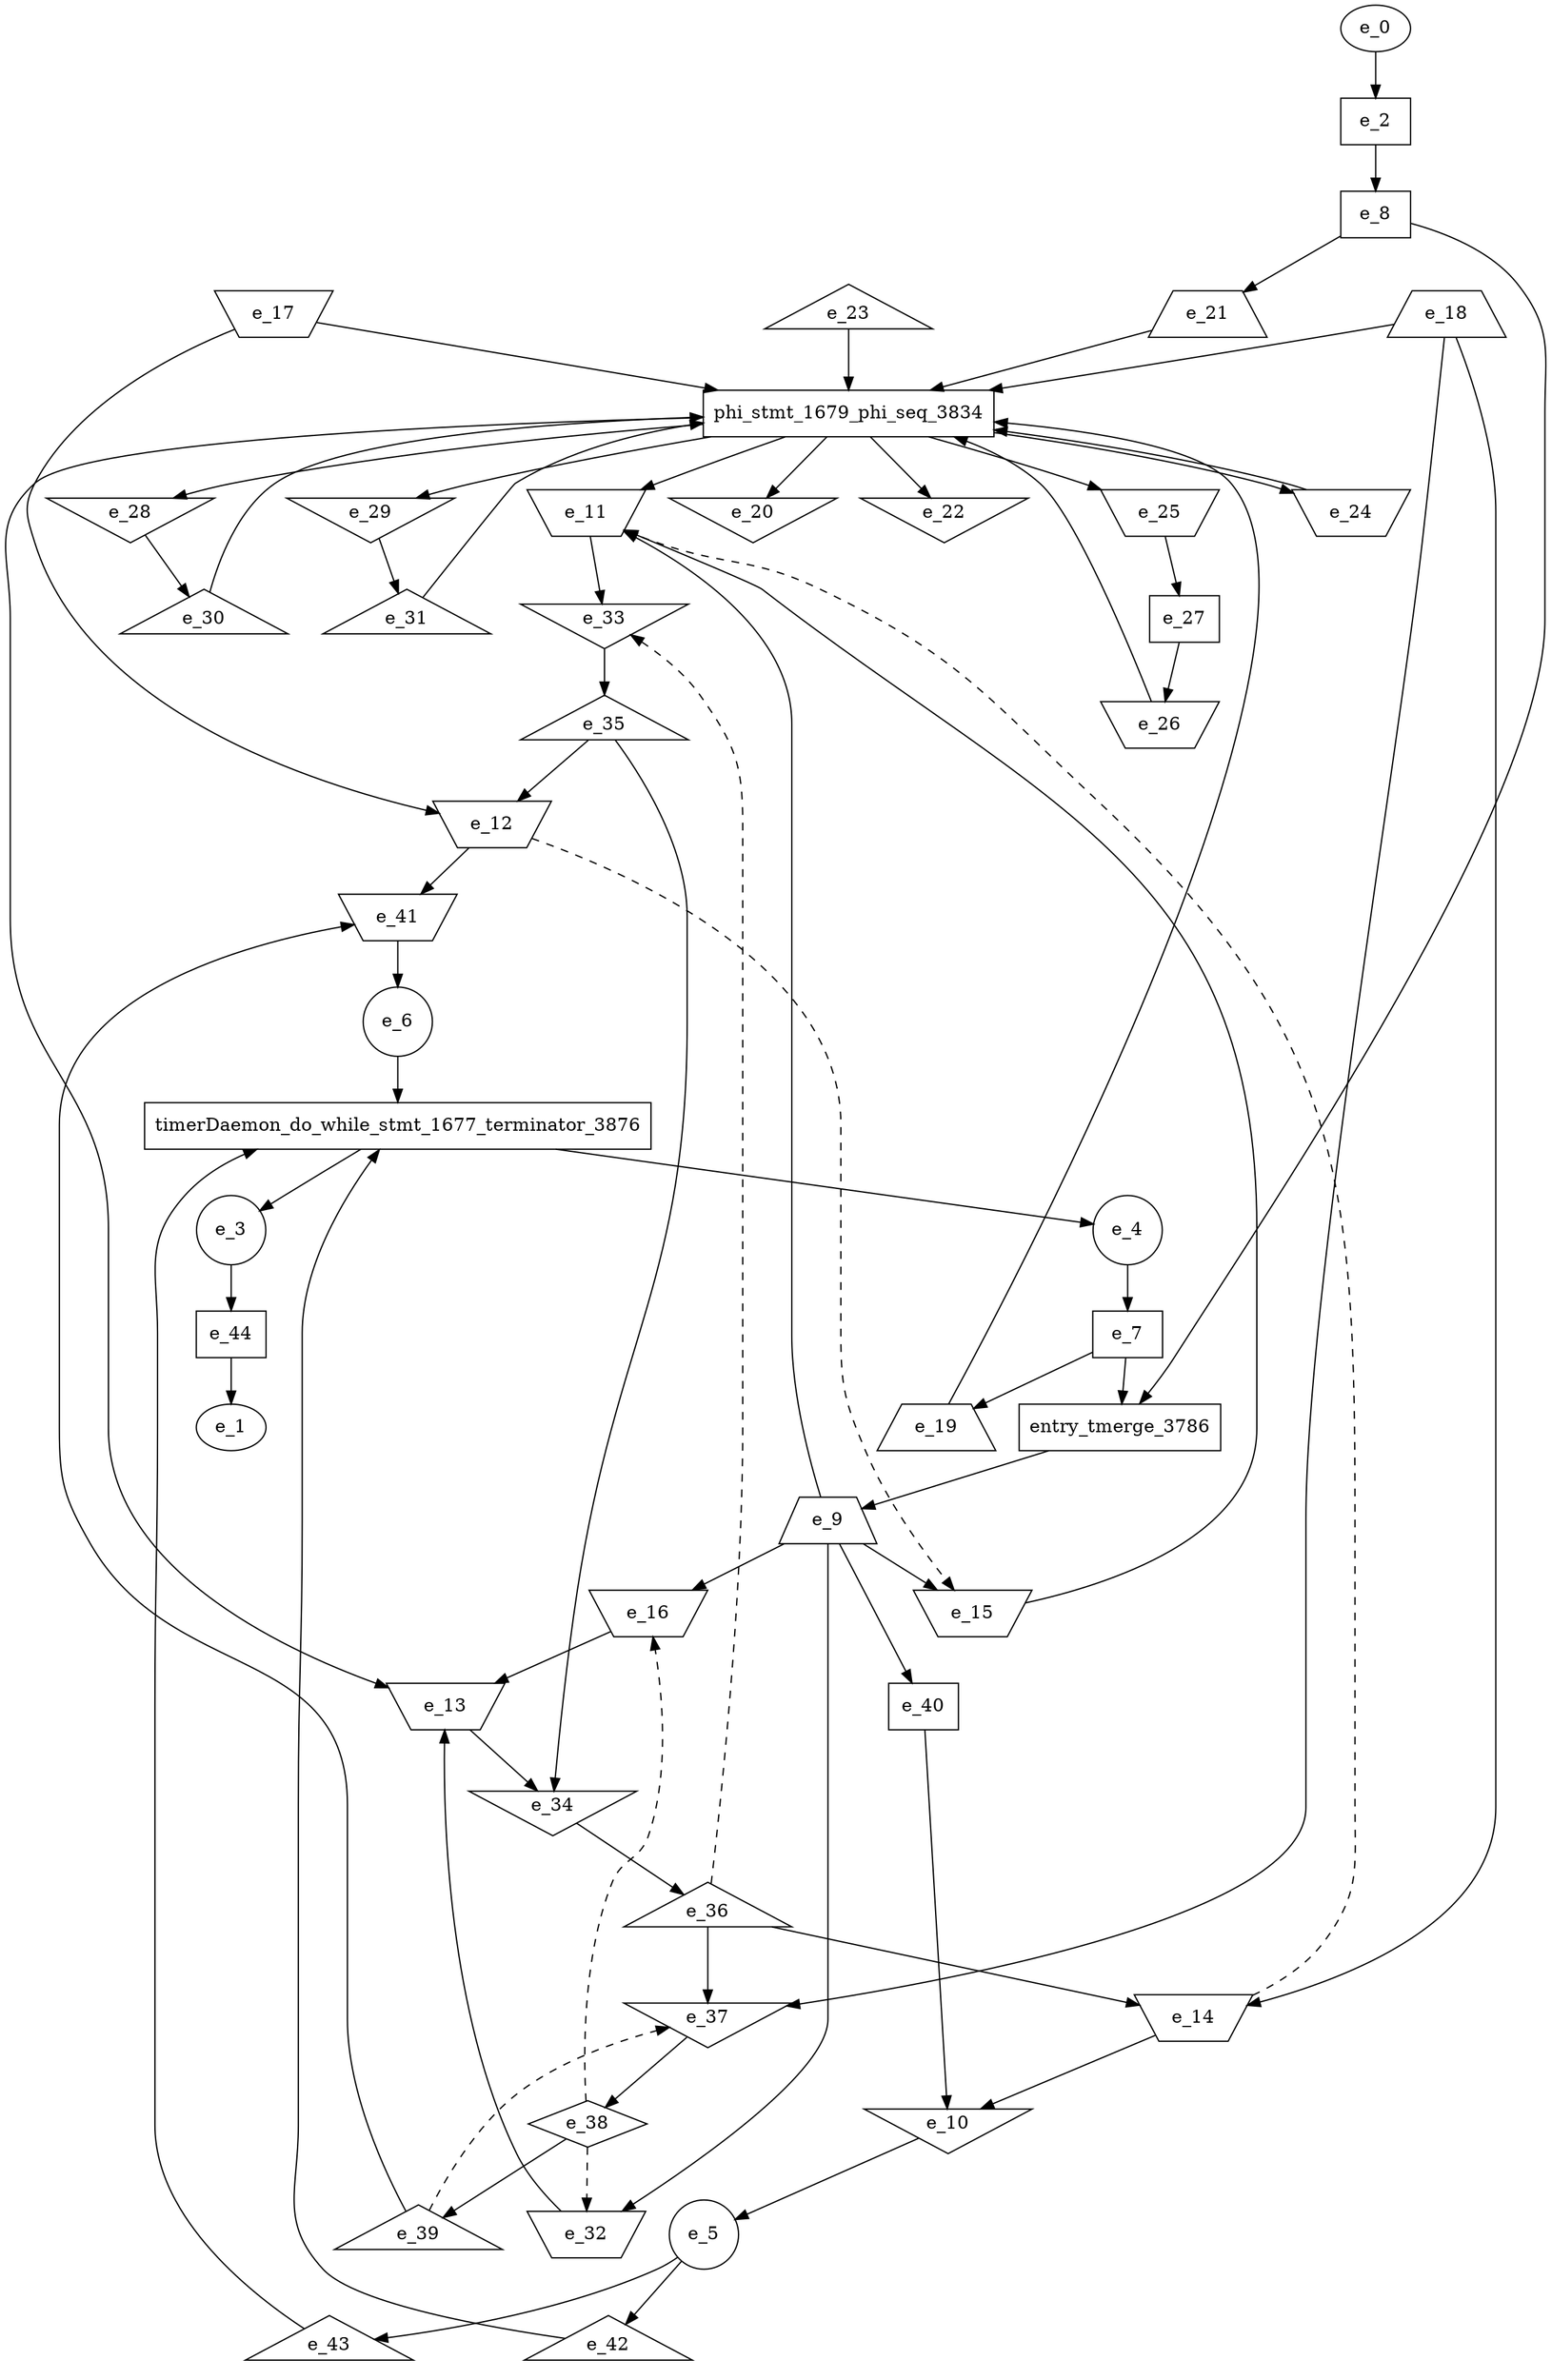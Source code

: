digraph control_path {
  e_0: entry_node : n ;
  e_1: exit_node : s ;
  e_2 [shape = dot];
  e_3 [shape = circle];
  e_4 [shape = circle];
  e_5 [shape = circle];
  e_6 [shape = circle];
  e_7 [shape = dot];
  e_8 [shape = dot];
  e_9 [shape = trapezium];
  e_10 [shape = invtriangle];
  e_11 [shape = invtrapezium];
  e_12 [shape = invtrapezium];
  e_13 [shape = invtrapezium];
  e_14 [shape = invtrapezium];
  e_15 [shape = invtrapezium];
  e_16 [shape = invtrapezium];
  e_17 [shape = invtrapezium];
  e_18 [shape = trapezium];
  e_19 [shape = trapezium];
  e_20 [shape = invtriangle];
  e_21 [shape = trapezium];
  e_22 [shape = invtriangle];
  e_23 [shape = triangle];
  e_24 [shape = invtrapezium];
  e_25 [shape = invtrapezium];
  e_26 [shape = invtrapezium];
  e_27 [shape = dot];
  e_28 [shape = invtriangle];
  e_29 [shape = invtriangle];
  e_30 [shape = triangle];
  e_31 [shape = triangle];
  e_32 [shape = invtrapezium];
  e_33 [shape = invtriangle];
  e_34 [shape = invtriangle];
  e_35 [shape = triangle];
  e_36 [shape = triangle];
  e_37 [shape = invtriangle];
  e_38 [shape = diamond];
  e_39 [shape = triangle];
  e_40 [shape = dot];
  e_41 [shape = invtrapezium];
  e_42 [shape = triangle];
  e_43 [shape = triangle];
  e_44 [shape = dot];
  e_44 -> e_1;
  e_0 -> e_2;
  e_10 -> e_5;
  e_41 -> e_6;
  e_4 -> e_7;
  e_2 -> e_8;
  e_14 -> e_10;
  e_40 -> e_10;
  e_9 -> e_11;
  e_15 -> e_11;
  e_14 -> e_11[style = dashed];
  e_17 -> e_12;
  e_35 -> e_12;
  e_16 -> e_13;
  e_32 -> e_13;
  e_18 -> e_14;
  e_36 -> e_14;
  e_9 -> e_15;
  e_12 -> e_15[style = dashed];
  e_9 -> e_16;
  e_38 -> e_16[style = dashed];
  e_7 -> e_19;
  e_8 -> e_21;
  e_27 -> e_26;
  e_25 -> e_27;
  e_28 -> e_30;
  e_29 -> e_31;
  e_9 -> e_32;
  e_38 -> e_32[style = dashed];
  e_11 -> e_33;
  e_36 -> e_33[style = dashed];
  e_13 -> e_34;
  e_35 -> e_34;
  e_33 -> e_35;
  e_34 -> e_36;
  e_18 -> e_37;
  e_36 -> e_37;
  e_39 -> e_37[style = dashed];
  e_37 -> e_38;
  e_38 -> e_39;
  e_9 -> e_40;
  e_12 -> e_41;
  e_39 -> e_41;
  e_5 -> e_42;
  e_5 -> e_43;
  e_3 -> e_44;
  timerDaemon_do_while_stmt_1677_terminator_3876 [shape=rectangle];
e_6 -> timerDaemon_do_while_stmt_1677_terminator_3876;
e_43 -> timerDaemon_do_while_stmt_1677_terminator_3876;
e_42 -> timerDaemon_do_while_stmt_1677_terminator_3876;
timerDaemon_do_while_stmt_1677_terminator_3876 -> e_4;
timerDaemon_do_while_stmt_1677_terminator_3876 -> e_3;
  phi_stmt_1679_phi_seq_3834 [shape=rectangle];
e_21 -> phi_stmt_1679_phi_seq_3834;
phi_stmt_1679_phi_seq_3834 -> e_24;
phi_stmt_1679_phi_seq_3834 -> e_25;
phi_stmt_1679_phi_seq_3834 -> e_22;
e_24 -> phi_stmt_1679_phi_seq_3834;
e_26 -> phi_stmt_1679_phi_seq_3834;
e_19 -> phi_stmt_1679_phi_seq_3834;
phi_stmt_1679_phi_seq_3834 -> e_28;
phi_stmt_1679_phi_seq_3834 -> e_29;
phi_stmt_1679_phi_seq_3834 -> e_20;
e_30 -> phi_stmt_1679_phi_seq_3834;
e_31 -> phi_stmt_1679_phi_seq_3834;
e_17 -> phi_stmt_1679_phi_seq_3834;
e_18 -> phi_stmt_1679_phi_seq_3834;
phi_stmt_1679_phi_seq_3834 -> e_11;
phi_stmt_1679_phi_seq_3834 -> e_13;
e_23 -> phi_stmt_1679_phi_seq_3834;
entry_tmerge_3786 [shape = rectangle]; 
e_7 -> entry_tmerge_3786;
e_8 -> entry_tmerge_3786;
entry_tmerge_3786 -> e_9;
}
